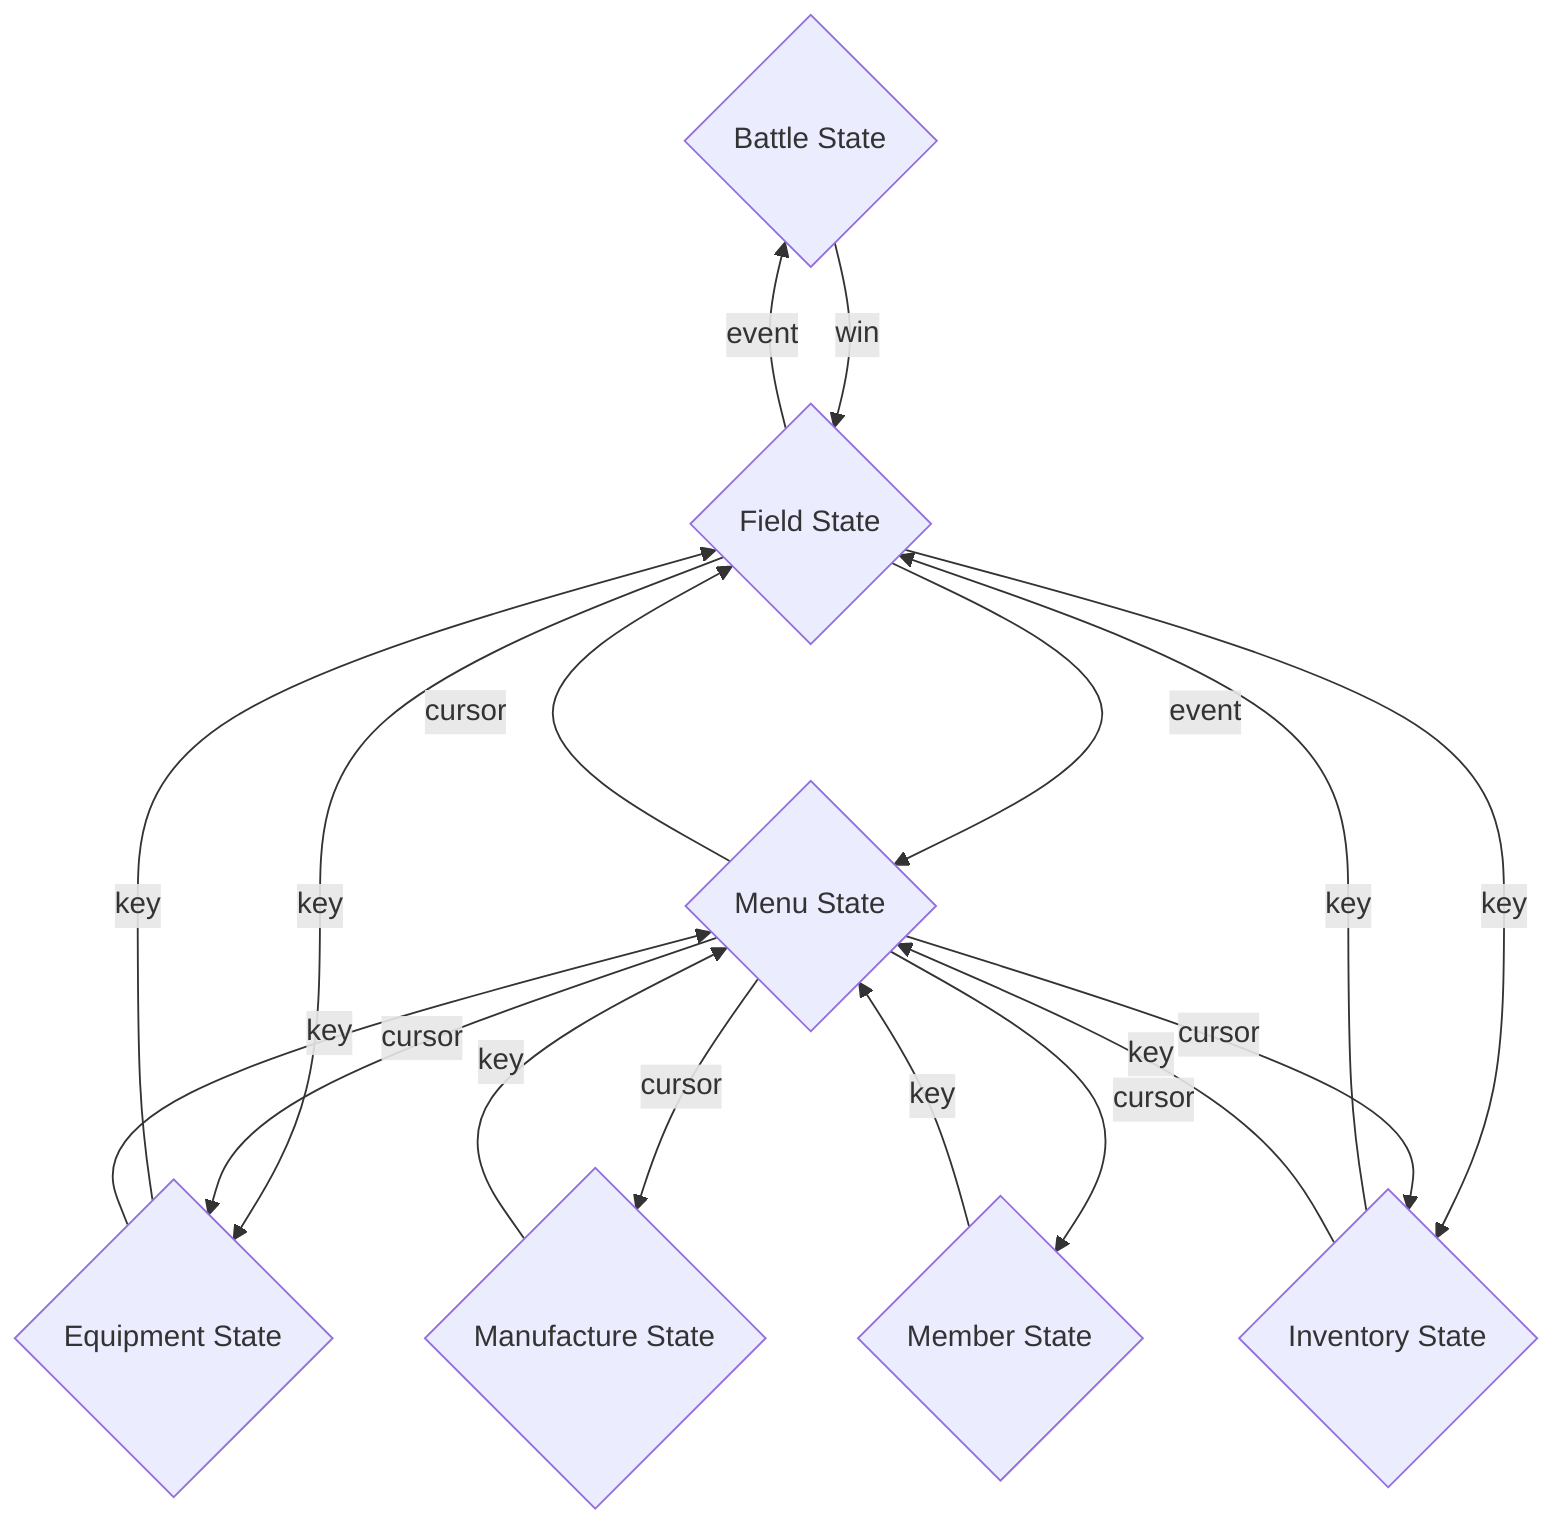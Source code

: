 graph TD
    Battle{Battle State}
    Equipment{Equipment State}
    Field{Field State}
    Inventory{Inventory State}
    Manufacture{Manufacture State}
    Member{Member State}
    Menu{Menu State}

    Battle --> |win| Field
    Equipment --> |key| Field
    Equipment --> |key| Menu
    Field --> |event| Battle
    Field --> |event| Menu
    Field --> |key| Equipment
    Field --> |key| Inventory
    Inventory --> |key| Field
    Inventory --> |key| Menu
    Manufacture --> |key| Menu
    Member --> |key| Menu
    Menu --> |cursor| Equipment
    Menu --> |cursor| Field
    Menu --> |cursor| Inventory
    Menu --> |cursor| Manufacture
    Menu --> |cursor| Member